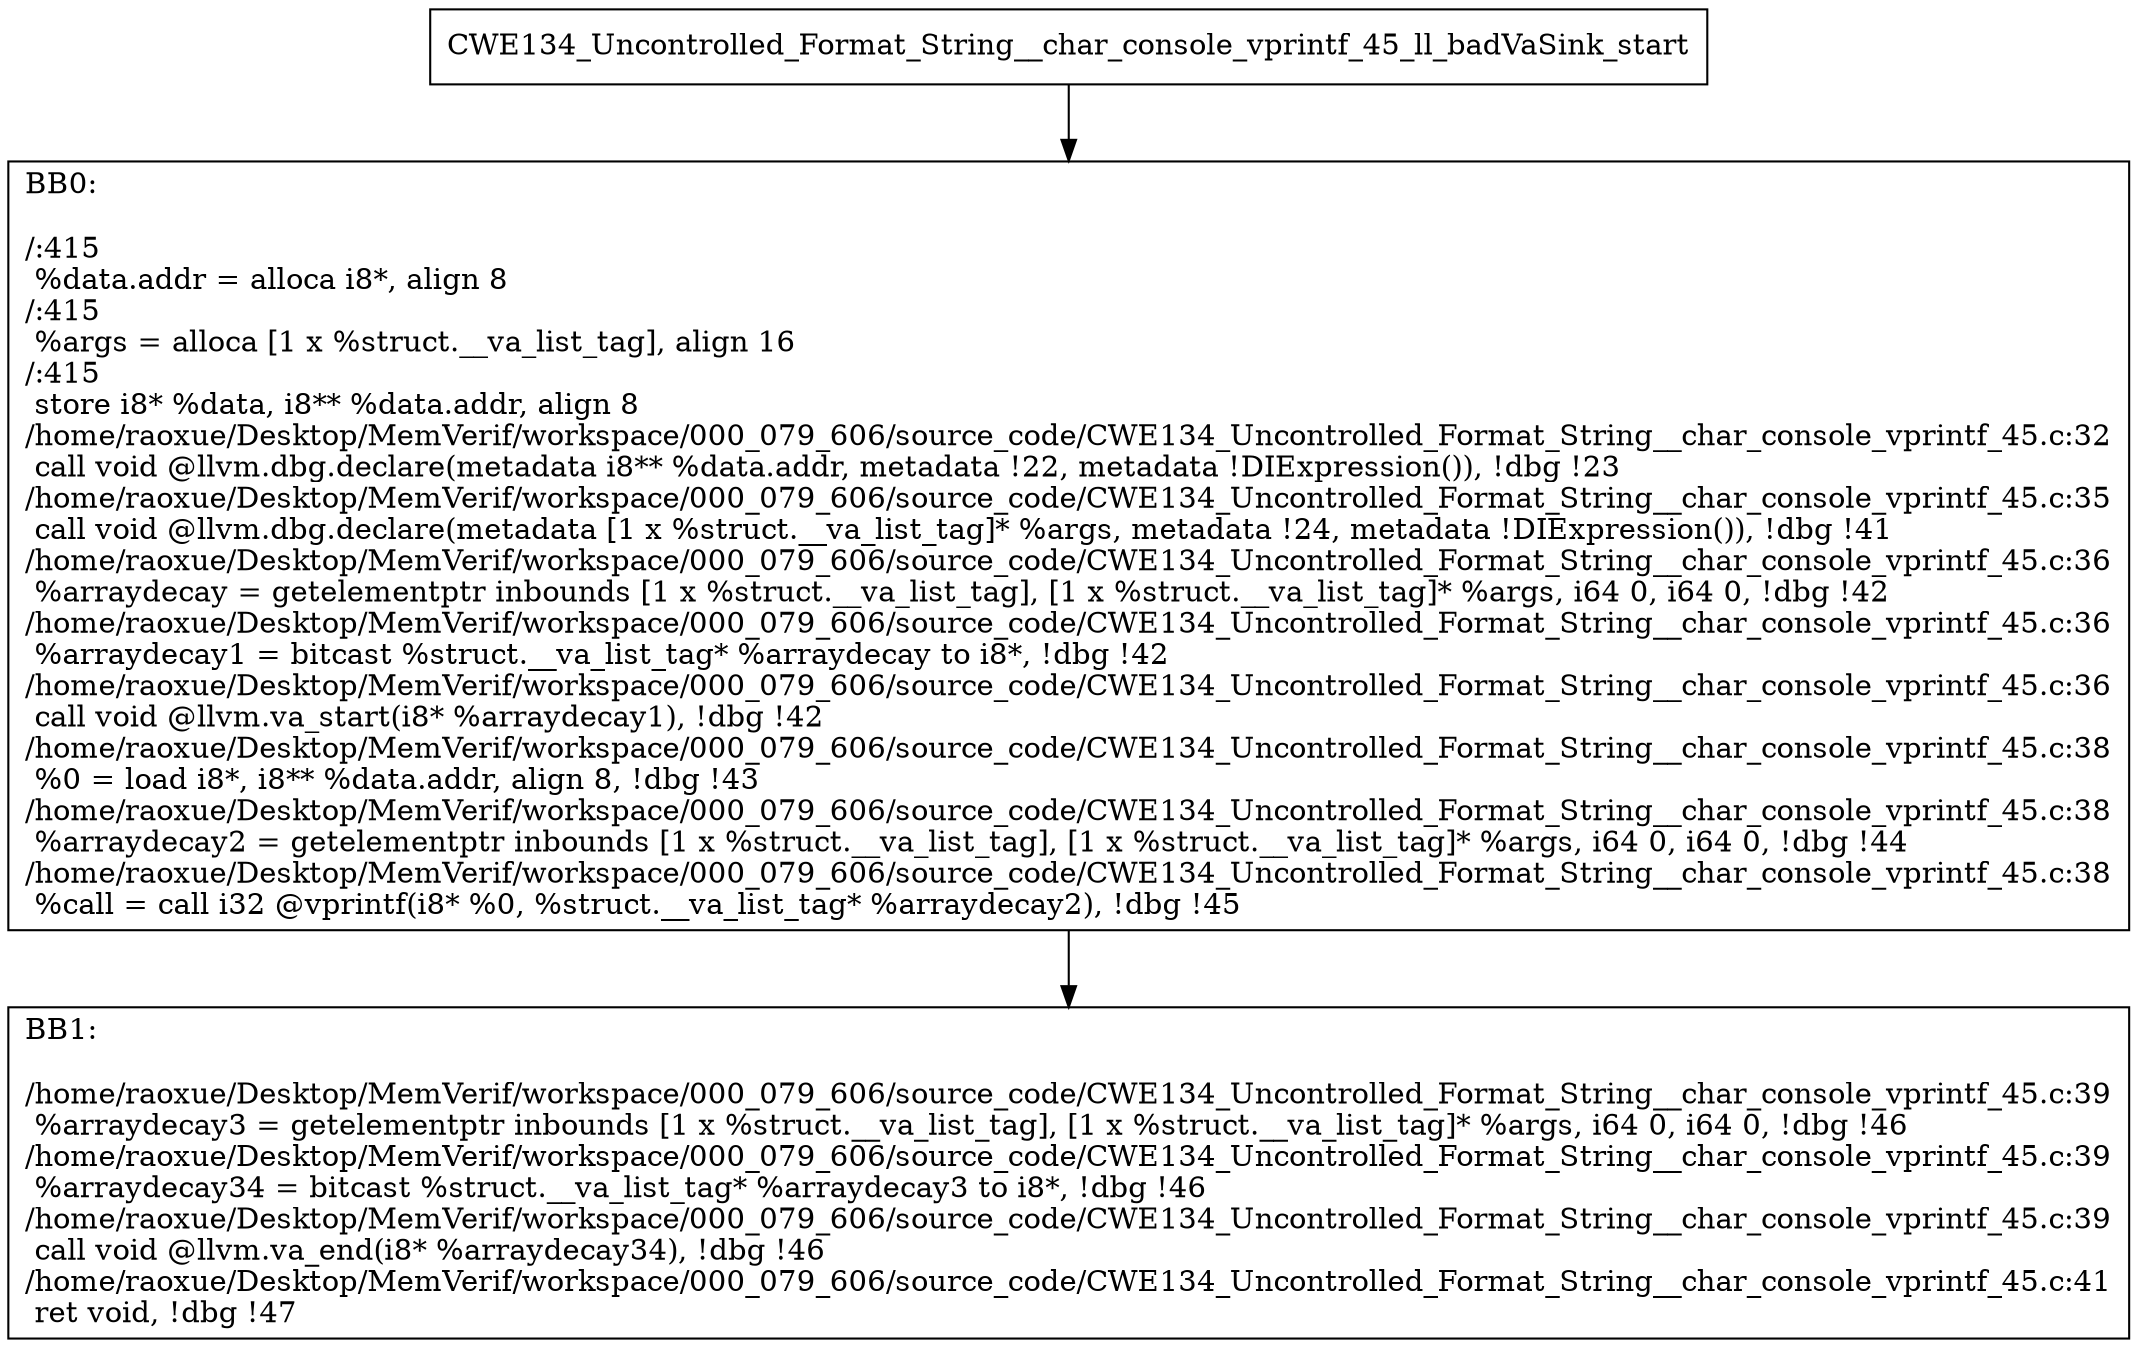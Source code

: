 digraph "CFG for'CWE134_Uncontrolled_Format_String__char_console_vprintf_45_ll_badVaSink' function" {
	BBCWE134_Uncontrolled_Format_String__char_console_vprintf_45_ll_badVaSink_start[shape=record,label="{CWE134_Uncontrolled_Format_String__char_console_vprintf_45_ll_badVaSink_start}"];
	BBCWE134_Uncontrolled_Format_String__char_console_vprintf_45_ll_badVaSink_start-> CWE134_Uncontrolled_Format_String__char_console_vprintf_45_ll_badVaSinkBB0;
	CWE134_Uncontrolled_Format_String__char_console_vprintf_45_ll_badVaSinkBB0 [shape=record, label="{BB0:\l\l/:415\l
  %data.addr = alloca i8*, align 8\l
/:415\l
  %args = alloca [1 x %struct.__va_list_tag], align 16\l
/:415\l
  store i8* %data, i8** %data.addr, align 8\l
/home/raoxue/Desktop/MemVerif/workspace/000_079_606/source_code/CWE134_Uncontrolled_Format_String__char_console_vprintf_45.c:32\l
  call void @llvm.dbg.declare(metadata i8** %data.addr, metadata !22, metadata !DIExpression()), !dbg !23\l
/home/raoxue/Desktop/MemVerif/workspace/000_079_606/source_code/CWE134_Uncontrolled_Format_String__char_console_vprintf_45.c:35\l
  call void @llvm.dbg.declare(metadata [1 x %struct.__va_list_tag]* %args, metadata !24, metadata !DIExpression()), !dbg !41\l
/home/raoxue/Desktop/MemVerif/workspace/000_079_606/source_code/CWE134_Uncontrolled_Format_String__char_console_vprintf_45.c:36\l
  %arraydecay = getelementptr inbounds [1 x %struct.__va_list_tag], [1 x %struct.__va_list_tag]* %args, i64 0, i64 0, !dbg !42\l
/home/raoxue/Desktop/MemVerif/workspace/000_079_606/source_code/CWE134_Uncontrolled_Format_String__char_console_vprintf_45.c:36\l
  %arraydecay1 = bitcast %struct.__va_list_tag* %arraydecay to i8*, !dbg !42\l
/home/raoxue/Desktop/MemVerif/workspace/000_079_606/source_code/CWE134_Uncontrolled_Format_String__char_console_vprintf_45.c:36\l
  call void @llvm.va_start(i8* %arraydecay1), !dbg !42\l
/home/raoxue/Desktop/MemVerif/workspace/000_079_606/source_code/CWE134_Uncontrolled_Format_String__char_console_vprintf_45.c:38\l
  %0 = load i8*, i8** %data.addr, align 8, !dbg !43\l
/home/raoxue/Desktop/MemVerif/workspace/000_079_606/source_code/CWE134_Uncontrolled_Format_String__char_console_vprintf_45.c:38\l
  %arraydecay2 = getelementptr inbounds [1 x %struct.__va_list_tag], [1 x %struct.__va_list_tag]* %args, i64 0, i64 0, !dbg !44\l
/home/raoxue/Desktop/MemVerif/workspace/000_079_606/source_code/CWE134_Uncontrolled_Format_String__char_console_vprintf_45.c:38\l
  %call = call i32 @vprintf(i8* %0, %struct.__va_list_tag* %arraydecay2), !dbg !45\l
}"];
	CWE134_Uncontrolled_Format_String__char_console_vprintf_45_ll_badVaSinkBB0-> CWE134_Uncontrolled_Format_String__char_console_vprintf_45_ll_badVaSinkBB1;
	CWE134_Uncontrolled_Format_String__char_console_vprintf_45_ll_badVaSinkBB1 [shape=record, label="{BB1:\l\l/home/raoxue/Desktop/MemVerif/workspace/000_079_606/source_code/CWE134_Uncontrolled_Format_String__char_console_vprintf_45.c:39\l
  %arraydecay3 = getelementptr inbounds [1 x %struct.__va_list_tag], [1 x %struct.__va_list_tag]* %args, i64 0, i64 0, !dbg !46\l
/home/raoxue/Desktop/MemVerif/workspace/000_079_606/source_code/CWE134_Uncontrolled_Format_String__char_console_vprintf_45.c:39\l
  %arraydecay34 = bitcast %struct.__va_list_tag* %arraydecay3 to i8*, !dbg !46\l
/home/raoxue/Desktop/MemVerif/workspace/000_079_606/source_code/CWE134_Uncontrolled_Format_String__char_console_vprintf_45.c:39\l
  call void @llvm.va_end(i8* %arraydecay34), !dbg !46\l
/home/raoxue/Desktop/MemVerif/workspace/000_079_606/source_code/CWE134_Uncontrolled_Format_String__char_console_vprintf_45.c:41\l
  ret void, !dbg !47\l
}"];
}
